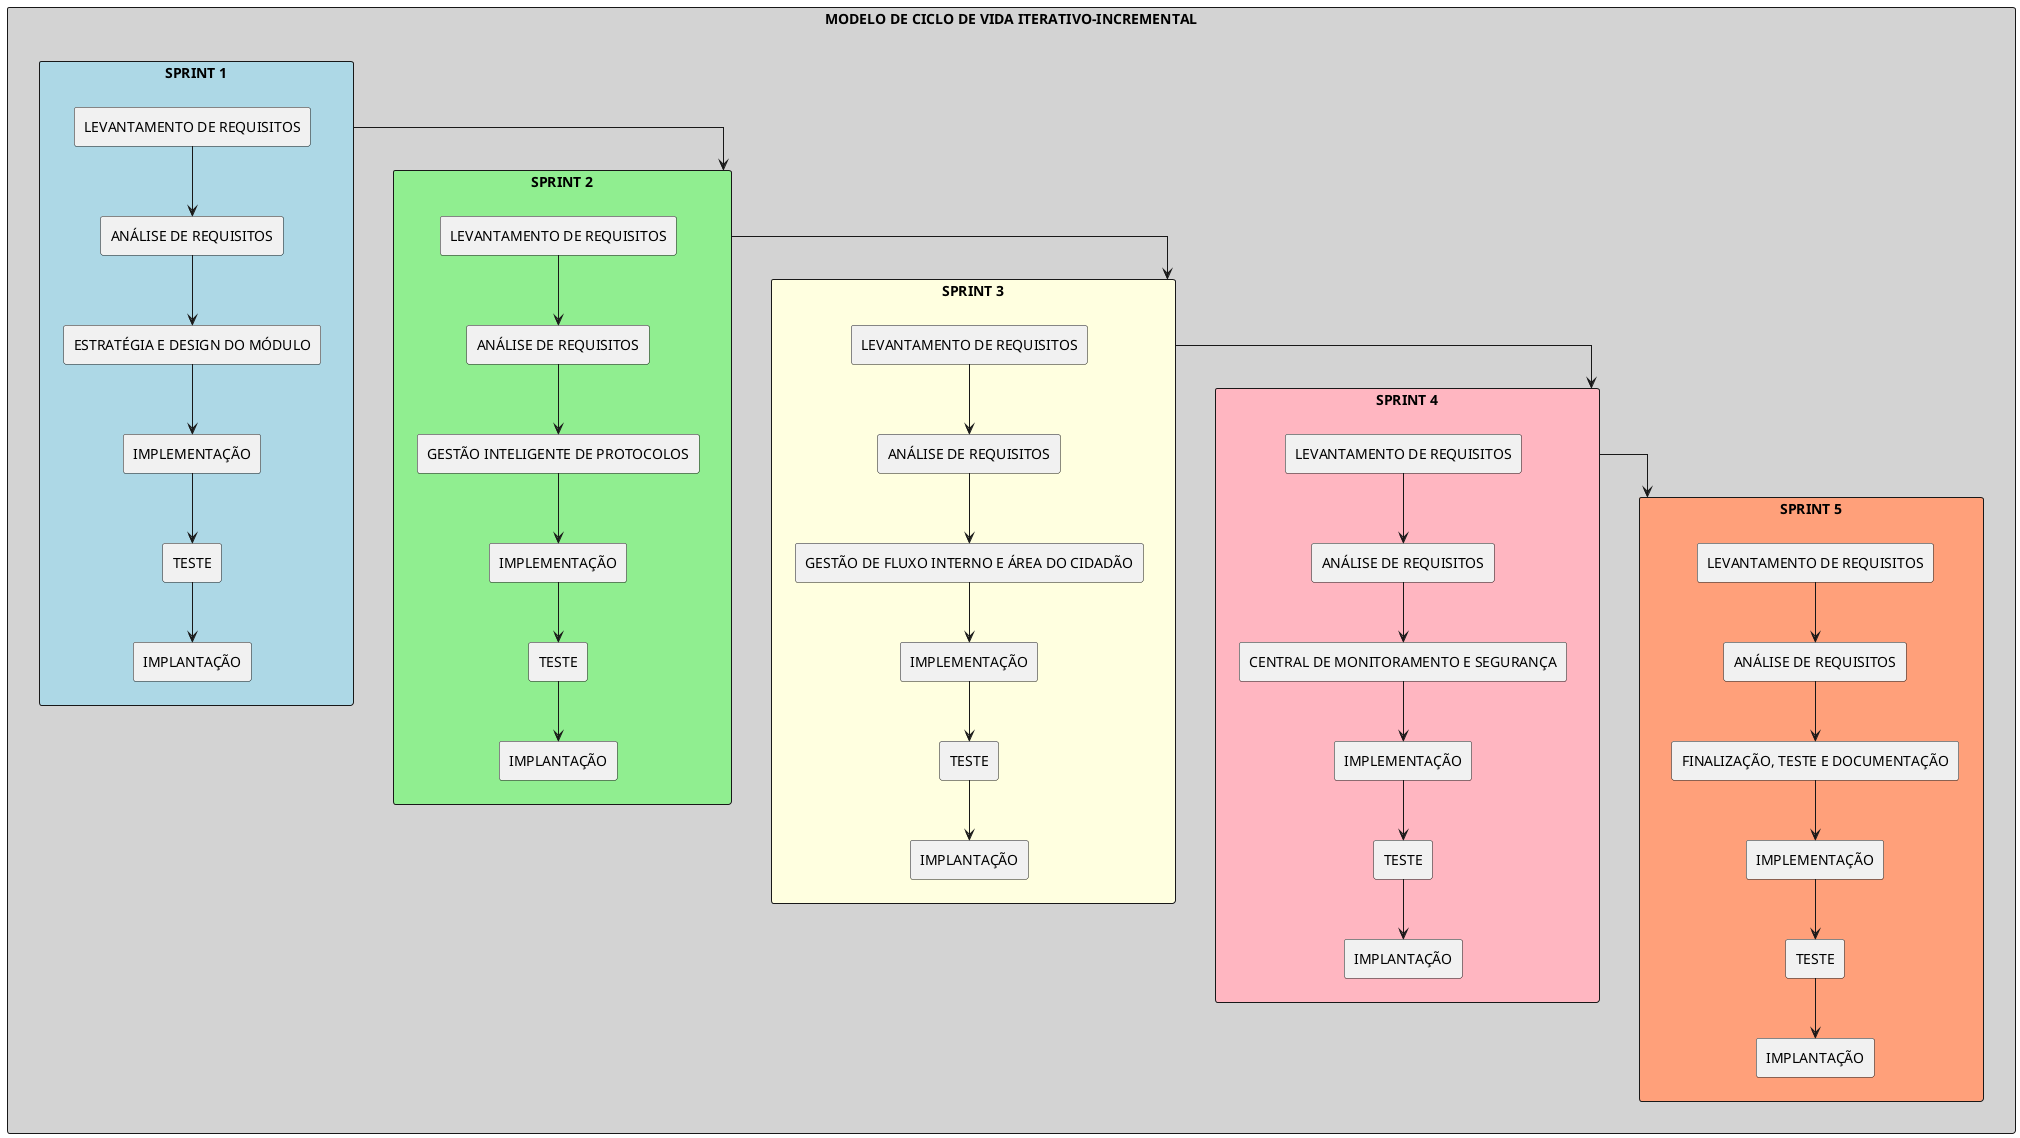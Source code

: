@startuml
skinparam linetype ortho

rectangle "MODELO DE CICLO DE VIDA ITERATIVO-INCREMENTAL" #LightGray{

    rectangle "SPRINT 1" #LightBlue{
        rectangle "LEVANTAMENTO DE REQUISITOS" as 1_1
        rectangle "ANÁLISE DE REQUISITOS" as 1_2
        rectangle "ESTRATÉGIA E DESIGN DO MÓDULO" as 1_3
        rectangle "IMPLEMENTAÇÃO" as 1_4
        rectangle "TESTE" as 1_5
        rectangle "IMPLANTAÇÃO" as 1_6

        1_1 --> 1_2
        1_2 --> 1_3
        1_3 --> 1_4
        1_4 --> 1_5
        1_5 --> 1_6
    } 

    rectangle "SPRINT 2" #LightGreen{
        rectangle "LEVANTAMENTO DE REQUISITOS" as 2_1
        rectangle "ANÁLISE DE REQUISITOS" as 2_2
        rectangle "GESTÃO INTELIGENTE DE PROTOCOLOS" as 2_3
        rectangle "IMPLEMENTAÇÃO" as 2_4
        rectangle "TESTE" as 2_5
        rectangle "IMPLANTAÇÃO" as 2_6

        2_1 --> 2_2
        2_2 --> 2_3
        2_3 --> 2_4
        2_4 --> 2_5
        2_5 --> 2_6
    }

    rectangle "SPRINT 3" #LightYellow{
        rectangle "LEVANTAMENTO DE REQUISITOS" as 3_1
        rectangle "ANÁLISE DE REQUISITOS" as 3_2
        rectangle "GESTÃO DE FLUXO INTERNO E ÁREA DO CIDADÃO" as 3_3
        rectangle "IMPLEMENTAÇÃO" as 3_4
        rectangle "TESTE" as 3_5
        rectangle "IMPLANTAÇÃO" as 3_6

        3_1 --> 3_2
        3_2 --> 3_3
        3_3 --> 3_4
        3_4 --> 3_5
        3_5 --> 3_6
    }

    rectangle "SPRINT 4" #LightPink{
        rectangle "LEVANTAMENTO DE REQUISITOS" as 4_1
        rectangle "ANÁLISE DE REQUISITOS" as 4_2
        rectangle "CENTRAL DE MONITORAMENTO E SEGURANÇA" as 4_3
        rectangle "IMPLEMENTAÇÃO" as 4_4
        rectangle "TESTE" as 4_5
        rectangle "IMPLANTAÇÃO" as 4_6

        4_1 --> 4_2
        4_2 --> 4_3
        4_3 --> 4_4
        4_4 --> 4_5
        4_5 --> 4_6
    }

    rectangle "SPRINT 5" #LightSalmon{
        rectangle "LEVANTAMENTO DE REQUISITOS" as 5_1
        rectangle "ANÁLISE DE REQUISITOS" as 5_2
        rectangle "FINALIZAÇÃO, TESTE E DOCUMENTAÇÃO" as 5_3
        rectangle "IMPLEMENTAÇÃO" as 5_4
        rectangle "TESTE" as 5_5
        rectangle "IMPLANTAÇÃO" as 5_6

        5_1 --> 5_2
        5_2 --> 5_3
        5_3 --> 5_4
        5_4 --> 5_5
        5_5 --> 5_6
    
    }
}

"SPRINT 1" --> "SPRINT 2"
"SPRINT 2" --> "SPRINT 3"
"SPRINT 3" --> "SPRINT 4"
"SPRINT 4" --> "SPRINT 5"

@enduml